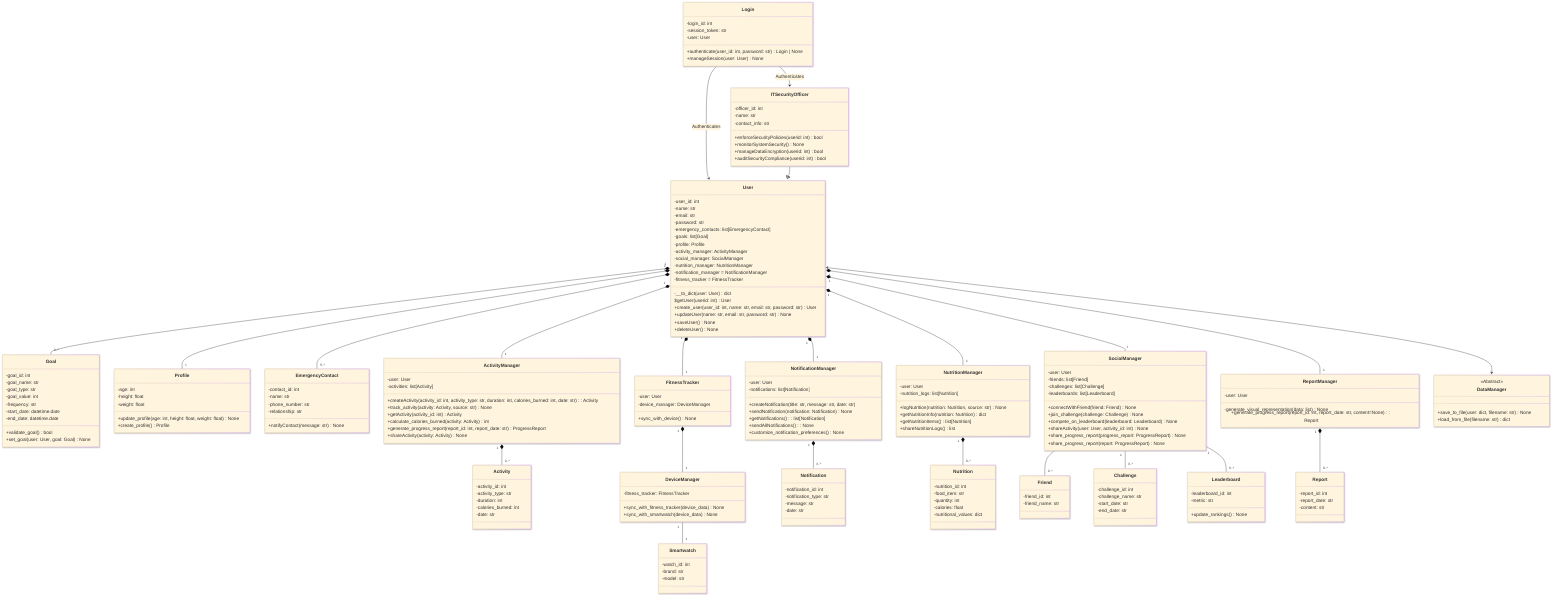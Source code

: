 ---
config:
  theme: base
  layout: dagre
  look: neo
---
classDiagram
direction TB
    class Activity {
	    -activity_id: int
	    -activity_type: str
	    -duration: int
	    -calories_burned: int
	    -date: str
    }
    class ActivityManager {
	    -user: User
	    -activities: list[Activity]
		+createActivity(activity_id: int, activity_type: str, duration: int, calories_burned: int, date: str): Activity
	    +track_activity(activity: Activity, source: str) None
	    +getActivity(activity_id: int) Activity
	    +calculate_calories_burned(activity: Activity) int
	    +generate_progress_report(report_id: int, report_date: str) ProgressReport
		+shareActivity(activity: Activity) None
    }
    class Challenge {
	    -challenge_id: int
	    -challenge_name: str
	    -start_date: str
	    -end_date: str
    }
    class DataManager {
		<<Abstract>>
	    +save_to_file(user: dict, filename: str) None
	    +load_from_file(filename: str) dict
    }
    class DeviceManager {
	    -fitness_tracker: FitnessTracker
	    +sync_with_fitness_tracker(device_data) None
	    +sync_with_smartwatch(device_data) None
    }
    class EmergencyContact {
	    -contact_id: int
	    -name: str
	    -phone_number: str
	    -relationship: str
	    +notifyContact(message: str) None
    }
    class FitnessTracker {
	    -user: User
		-device_manager: DeviceManager
	    +sync_with_device() None
    }
    class Friend {
	    -friend_id: int
	    -friend_name: str
    }
    class Goal {
	    -goal_id: int
	    -goal_name: str
	    -goal_type: str
	    -goal_value: int
	    -frequency: str
	    -start_date: datetime.date
	    -end_date: datetime.date
	    +validate_goal() bool
	    +set_goal(user: User, goal: Goal) None
    }
    class ITSecurityOfficer {
	    -officer_id: int
	    -name: str
	    -contact_info: str
	    +enforceSecurityPolicies(userid: int) bool
	    +monitorSystemSecurity() None
	    +manageDataEncryption(userid: int) bool
	    +auditSecurityCompliance(userid: int) bool
    }
    class Leaderboard {
	    -leaderboard_id: int
	    -metric: str
	    +update_rankings() None
    }
    class Login {
	    -login_id: int
	    -session_token: str
	    -user: User
	    +authenticate(user_id: int, password: str) Login | None
	    +manageSession(user: User) None
    }
    class Notification {
	    -notification_id: int
	    -notification_type: str
	    -message: str
	    -date: str
    }
    class NotificationManager {
	    -user: User
	    -notifications: list[Notification]
	    +createNotification(title: str, message: str, date: str)
	    +sendNotification(notification: Notification) None
	    +getNotifications() : list[Notification]
	    +sendAllNotifications() : None
	    +customize_notification_preferences() None
    }
    class Nutrition {
	    -nutrition_id: int
	    -food_item: str
	    -quantity: int
	    -calories: float
	    -nutritional_values: dict
    }
    class NutritionManager {
	    -user: User
	    -nutrition_logs: list[Nutrition]
	    +logNutrition(nutrition: Nutrition, source: str) None
	    +getNutritionInfo(nutrition: Nutrition) dict
	    +getNutritionItems() list[Nutrition]
	    +shareNutritionLogs() list
    }
    class Report {
	    -report_id: int
	    -report_date: str
		-content: str
    }
	class ReportManager {
		-user: User
		-generate_visual_representation(data: list) None
		+generate_progress_report(report_id: int, report_date: str, content=None): Report
	}
    class Profile {
	    -age: int
	    -height: float
	    -weight: float
	    +update_profile(age: int, height: float, weight: float) None
	    +create_profile() Profile
    }
    class Smartwatch {
	    -watch_id: int
	    -brand: str
	    -model: str
    }
    class SocialManager {
	    -user: User
	    -friends: list[Friend]
	    -challenges: list[Challenge]
	    -leaderboards: list[Leaderboard]
	    +connectWithFriend(friend: Friend) None
	    +join_challenge(challenge: Challenge) None
	    +compete_on_leaderboard(leaderboard: Leaderboard) None
	    +shareActivity(user: User, activity_id: int) None
	    +share_progress_report(progress_report: ProgressReport) None
		+share_progress_report(report: ProgressReport) None
    }
    class User {
	    -user_id: int
	    -name: str
	    -email: str
	    -password: str
	    -emergency_contacts: list[EmergencyContact]
	    -goals: list[Goal]
	    -profile: Profile
		-activity_manager: ActivityManager
	    -social_manager: SocialManager
	    -nutrition_manager: NutritionManager
	    -notification_manager = NotificationManager
	    -fitness_tracker = FitnessTracker
	    -__to_dict(user: User) dict
	    $getUser(userid: int) User
	    +create_user(user_id: int, name: str, email: str, password: str) User
	    +updateUser(name: str, email: str, password: str) None
	    +saveUser() None
	    +deleteUser() None
    }
    Login --> User : Authenticates
    Login --> ITSecurityOfficer : Authenticates
    User "1" *-- "0..*" Goal
    User "1" *-- "1" Profile
    User "1" *-- "0..*" EmergencyContact
	User "1" *-- "1" ActivityManager
    User "1" *-- "1" FitnessTracker
    User "1" *-- "1" NotificationManager
	User "1" *-- "1" NutritionManager
	User "1" *-- "1" SocialManager
	User "1" *-- "1" ReportManager
    User <--> DataManager
    ITSecurityOfficer --|> User
    ActivityManager "1" *-- "0..*" Activity
	ReportManager "1" *-- "0..*" Report
	FitnessTracker "1" *-- "1" DeviceManager
	DeviceManager "1" -- "1" Smartwatch
    NutritionManager "1" *-- "0..*" Nutrition
    NotificationManager "1" *-- "0..*" Notification
    SocialManager "1" -- "0..*" Friend
    SocialManager "1" -- "0..*" Challenge
    SocialManager "1" -- "0..*" Leaderboard